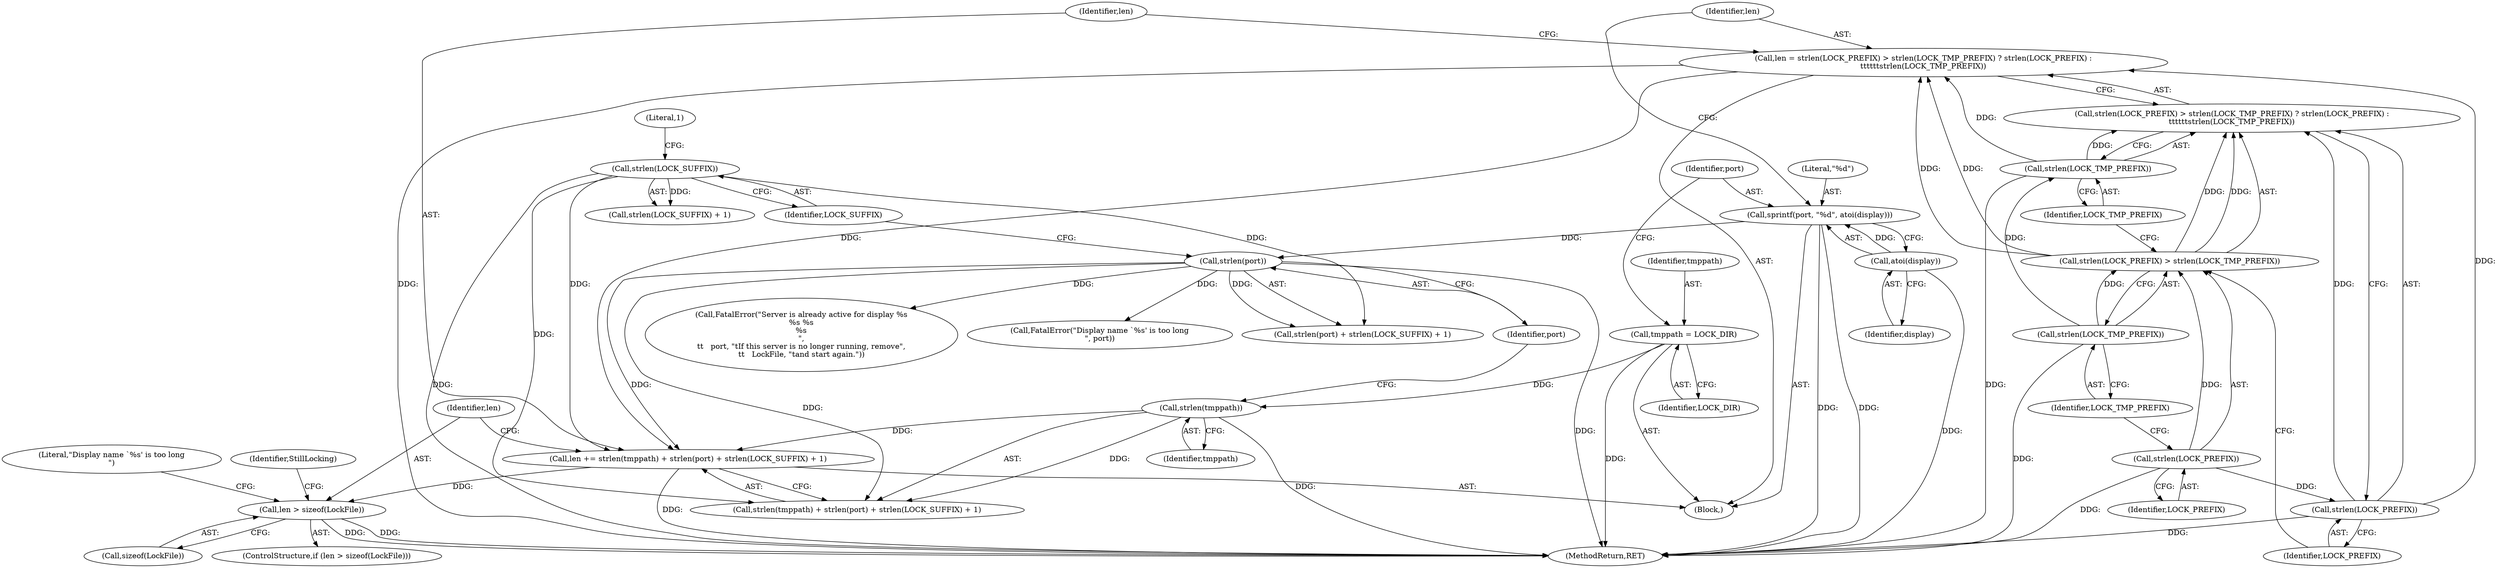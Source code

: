 digraph "0_xserver_6ba44b91e37622ef8c146d8f2ac92d708a18ed34@API" {
"1000148" [label="(Call,len += strlen(tmppath) + strlen(port) + strlen(LOCK_SUFFIX) + 1)"];
"1000151" [label="(Call,strlen(tmppath))"];
"1000128" [label="(Call,tmppath = LOCK_DIR)"];
"1000154" [label="(Call,strlen(port))"];
"1000131" [label="(Call,sprintf(port, \"%d\", atoi(display)))"];
"1000134" [label="(Call,atoi(display))"];
"1000157" [label="(Call,strlen(LOCK_SUFFIX))"];
"1000136" [label="(Call,len = strlen(LOCK_PREFIX) > strlen(LOCK_TMP_PREFIX) ? strlen(LOCK_PREFIX) :\n\t\t\t\t\t\tstrlen(LOCK_TMP_PREFIX))"];
"1000144" [label="(Call,strlen(LOCK_PREFIX))"];
"1000140" [label="(Call,strlen(LOCK_PREFIX))"];
"1000139" [label="(Call,strlen(LOCK_PREFIX) > strlen(LOCK_TMP_PREFIX))"];
"1000142" [label="(Call,strlen(LOCK_TMP_PREFIX))"];
"1000146" [label="(Call,strlen(LOCK_TMP_PREFIX))"];
"1000161" [label="(Call,len > sizeof(LockFile))"];
"1000160" [label="(ControlStructure,if (len > sizeof(LockFile)))"];
"1000166" [label="(Literal,\"Display name `%s' is too long\n\")"];
"1000135" [label="(Identifier,display)"];
"1000157" [label="(Call,strlen(LOCK_SUFFIX))"];
"1000138" [label="(Call,strlen(LOCK_PREFIX) > strlen(LOCK_TMP_PREFIX) ? strlen(LOCK_PREFIX) :\n\t\t\t\t\t\tstrlen(LOCK_TMP_PREFIX))"];
"1000150" [label="(Call,strlen(tmppath) + strlen(port) + strlen(LOCK_SUFFIX) + 1)"];
"1000129" [label="(Identifier,tmppath)"];
"1000128" [label="(Call,tmppath = LOCK_DIR)"];
"1000373" [label="(Call,FatalError(\"Server is already active for display %s\n%s %s\n%s\n\",\n\t\t   port, \"\tIf this server is no longer running, remove\",\n\t\t   LockFile, \"\tand start again.\"))"];
"1000158" [label="(Identifier,LOCK_SUFFIX)"];
"1000156" [label="(Call,strlen(LOCK_SUFFIX) + 1)"];
"1000111" [label="(Block,)"];
"1000146" [label="(Call,strlen(LOCK_TMP_PREFIX))"];
"1000163" [label="(Call,sizeof(LockFile))"];
"1000161" [label="(Call,len > sizeof(LockFile))"];
"1000142" [label="(Call,strlen(LOCK_TMP_PREFIX))"];
"1000132" [label="(Identifier,port)"];
"1000162" [label="(Identifier,len)"];
"1000155" [label="(Identifier,port)"];
"1000130" [label="(Identifier,LOCK_DIR)"];
"1000169" [label="(Identifier,StillLocking)"];
"1000148" [label="(Call,len += strlen(tmppath) + strlen(port) + strlen(LOCK_SUFFIX) + 1)"];
"1000136" [label="(Call,len = strlen(LOCK_PREFIX) > strlen(LOCK_TMP_PREFIX) ? strlen(LOCK_PREFIX) :\n\t\t\t\t\t\tstrlen(LOCK_TMP_PREFIX))"];
"1000165" [label="(Call,FatalError(\"Display name `%s' is too long\n\", port))"];
"1000140" [label="(Call,strlen(LOCK_PREFIX))"];
"1000143" [label="(Identifier,LOCK_TMP_PREFIX)"];
"1000154" [label="(Call,strlen(port))"];
"1000134" [label="(Call,atoi(display))"];
"1000159" [label="(Literal,1)"];
"1000131" [label="(Call,sprintf(port, \"%d\", atoi(display)))"];
"1000390" [label="(MethodReturn,RET)"];
"1000149" [label="(Identifier,len)"];
"1000133" [label="(Literal,\"%d\")"];
"1000141" [label="(Identifier,LOCK_PREFIX)"];
"1000153" [label="(Call,strlen(port) + strlen(LOCK_SUFFIX) + 1)"];
"1000151" [label="(Call,strlen(tmppath))"];
"1000147" [label="(Identifier,LOCK_TMP_PREFIX)"];
"1000145" [label="(Identifier,LOCK_PREFIX)"];
"1000152" [label="(Identifier,tmppath)"];
"1000139" [label="(Call,strlen(LOCK_PREFIX) > strlen(LOCK_TMP_PREFIX))"];
"1000144" [label="(Call,strlen(LOCK_PREFIX))"];
"1000137" [label="(Identifier,len)"];
"1000148" -> "1000111"  [label="AST: "];
"1000148" -> "1000150"  [label="CFG: "];
"1000149" -> "1000148"  [label="AST: "];
"1000150" -> "1000148"  [label="AST: "];
"1000162" -> "1000148"  [label="CFG: "];
"1000148" -> "1000390"  [label="DDG: "];
"1000151" -> "1000148"  [label="DDG: "];
"1000154" -> "1000148"  [label="DDG: "];
"1000157" -> "1000148"  [label="DDG: "];
"1000136" -> "1000148"  [label="DDG: "];
"1000148" -> "1000161"  [label="DDG: "];
"1000151" -> "1000150"  [label="AST: "];
"1000151" -> "1000152"  [label="CFG: "];
"1000152" -> "1000151"  [label="AST: "];
"1000155" -> "1000151"  [label="CFG: "];
"1000151" -> "1000390"  [label="DDG: "];
"1000151" -> "1000150"  [label="DDG: "];
"1000128" -> "1000151"  [label="DDG: "];
"1000128" -> "1000111"  [label="AST: "];
"1000128" -> "1000130"  [label="CFG: "];
"1000129" -> "1000128"  [label="AST: "];
"1000130" -> "1000128"  [label="AST: "];
"1000132" -> "1000128"  [label="CFG: "];
"1000128" -> "1000390"  [label="DDG: "];
"1000154" -> "1000153"  [label="AST: "];
"1000154" -> "1000155"  [label="CFG: "];
"1000155" -> "1000154"  [label="AST: "];
"1000158" -> "1000154"  [label="CFG: "];
"1000154" -> "1000390"  [label="DDG: "];
"1000154" -> "1000150"  [label="DDG: "];
"1000154" -> "1000153"  [label="DDG: "];
"1000131" -> "1000154"  [label="DDG: "];
"1000154" -> "1000165"  [label="DDG: "];
"1000154" -> "1000373"  [label="DDG: "];
"1000131" -> "1000111"  [label="AST: "];
"1000131" -> "1000134"  [label="CFG: "];
"1000132" -> "1000131"  [label="AST: "];
"1000133" -> "1000131"  [label="AST: "];
"1000134" -> "1000131"  [label="AST: "];
"1000137" -> "1000131"  [label="CFG: "];
"1000131" -> "1000390"  [label="DDG: "];
"1000131" -> "1000390"  [label="DDG: "];
"1000134" -> "1000131"  [label="DDG: "];
"1000134" -> "1000135"  [label="CFG: "];
"1000135" -> "1000134"  [label="AST: "];
"1000134" -> "1000390"  [label="DDG: "];
"1000157" -> "1000156"  [label="AST: "];
"1000157" -> "1000158"  [label="CFG: "];
"1000158" -> "1000157"  [label="AST: "];
"1000159" -> "1000157"  [label="CFG: "];
"1000157" -> "1000390"  [label="DDG: "];
"1000157" -> "1000150"  [label="DDG: "];
"1000157" -> "1000153"  [label="DDG: "];
"1000157" -> "1000156"  [label="DDG: "];
"1000136" -> "1000111"  [label="AST: "];
"1000136" -> "1000138"  [label="CFG: "];
"1000137" -> "1000136"  [label="AST: "];
"1000138" -> "1000136"  [label="AST: "];
"1000149" -> "1000136"  [label="CFG: "];
"1000136" -> "1000390"  [label="DDG: "];
"1000144" -> "1000136"  [label="DDG: "];
"1000139" -> "1000136"  [label="DDG: "];
"1000139" -> "1000136"  [label="DDG: "];
"1000146" -> "1000136"  [label="DDG: "];
"1000144" -> "1000138"  [label="AST: "];
"1000144" -> "1000145"  [label="CFG: "];
"1000145" -> "1000144"  [label="AST: "];
"1000138" -> "1000144"  [label="CFG: "];
"1000144" -> "1000390"  [label="DDG: "];
"1000144" -> "1000138"  [label="DDG: "];
"1000140" -> "1000144"  [label="DDG: "];
"1000140" -> "1000139"  [label="AST: "];
"1000140" -> "1000141"  [label="CFG: "];
"1000141" -> "1000140"  [label="AST: "];
"1000143" -> "1000140"  [label="CFG: "];
"1000140" -> "1000390"  [label="DDG: "];
"1000140" -> "1000139"  [label="DDG: "];
"1000139" -> "1000138"  [label="AST: "];
"1000139" -> "1000142"  [label="CFG: "];
"1000142" -> "1000139"  [label="AST: "];
"1000145" -> "1000139"  [label="CFG: "];
"1000147" -> "1000139"  [label="CFG: "];
"1000142" -> "1000139"  [label="DDG: "];
"1000139" -> "1000138"  [label="DDG: "];
"1000139" -> "1000138"  [label="DDG: "];
"1000142" -> "1000143"  [label="CFG: "];
"1000143" -> "1000142"  [label="AST: "];
"1000142" -> "1000390"  [label="DDG: "];
"1000142" -> "1000146"  [label="DDG: "];
"1000146" -> "1000138"  [label="AST: "];
"1000146" -> "1000147"  [label="CFG: "];
"1000147" -> "1000146"  [label="AST: "];
"1000138" -> "1000146"  [label="CFG: "];
"1000146" -> "1000390"  [label="DDG: "];
"1000146" -> "1000138"  [label="DDG: "];
"1000161" -> "1000160"  [label="AST: "];
"1000161" -> "1000163"  [label="CFG: "];
"1000162" -> "1000161"  [label="AST: "];
"1000163" -> "1000161"  [label="AST: "];
"1000166" -> "1000161"  [label="CFG: "];
"1000169" -> "1000161"  [label="CFG: "];
"1000161" -> "1000390"  [label="DDG: "];
"1000161" -> "1000390"  [label="DDG: "];
}
